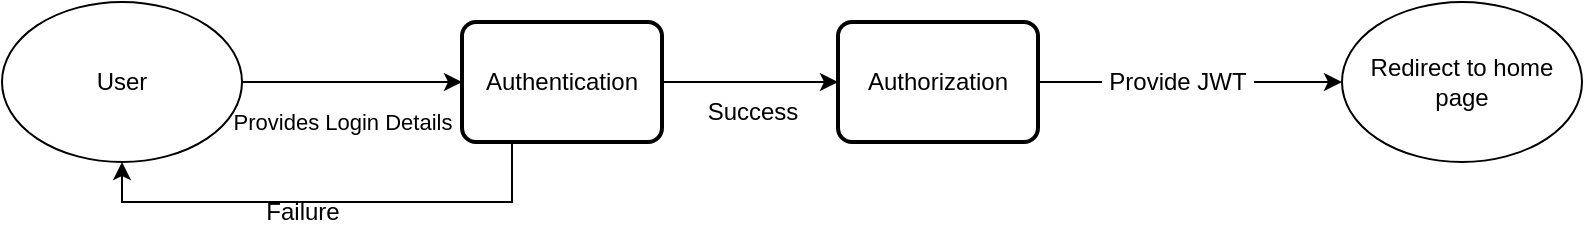 <mxfile version="20.5.1" type="github">
  <diagram id="2Lc9v8gZ8uLKUwIAFyxS" name="Page-1">
    <mxGraphModel dx="1422" dy="744" grid="1" gridSize="10" guides="1" tooltips="1" connect="1" arrows="1" fold="1" page="1" pageScale="1" pageWidth="827" pageHeight="1169" math="0" shadow="0">
      <root>
        <mxCell id="0" />
        <mxCell id="1" parent="0" />
        <mxCell id="qJqXayi-ItmOOAuyGNNi-1" value="" style="edgeStyle=orthogonalEdgeStyle;rounded=0;orthogonalLoop=1;jettySize=auto;html=1;entryX=0;entryY=0.5;entryDx=0;entryDy=0;" parent="1" source="qJqXayi-ItmOOAuyGNNi-3" target="uTHkBXgC6vzVMlK0IYui-2" edge="1">
          <mxGeometry relative="1" as="geometry">
            <mxPoint x="320" y="40" as="targetPoint" />
          </mxGeometry>
        </mxCell>
        <mxCell id="qJqXayi-ItmOOAuyGNNi-2" value="Provides Login Details" style="edgeLabel;html=1;align=center;verticalAlign=middle;resizable=0;points=[];" parent="qJqXayi-ItmOOAuyGNNi-1" vertex="1" connectable="0">
          <mxGeometry x="-0.275" y="2" relative="1" as="geometry">
            <mxPoint x="10" y="22" as="offset" />
          </mxGeometry>
        </mxCell>
        <mxCell id="qJqXayi-ItmOOAuyGNNi-3" value="User " style="ellipse;whiteSpace=wrap;html=1;" parent="1" vertex="1">
          <mxGeometry width="120" height="80" as="geometry" />
        </mxCell>
        <mxCell id="qJqXayi-ItmOOAuyGNNi-8" value="Failure" style="text;html=1;align=center;verticalAlign=middle;resizable=0;points=[];autosize=1;strokeColor=none;fillColor=none;" parent="1" vertex="1">
          <mxGeometry x="120" y="90" width="60" height="30" as="geometry" />
        </mxCell>
        <mxCell id="qJqXayi-ItmOOAuyGNNi-12" value="Success" style="text;html=1;align=center;verticalAlign=middle;resizable=0;points=[];autosize=1;strokeColor=none;fillColor=none;" parent="1" vertex="1">
          <mxGeometry x="340" y="40" width="70" height="30" as="geometry" />
        </mxCell>
        <mxCell id="qJqXayi-ItmOOAuyGNNi-14" value="&lt;div&gt;Redirect to home page &lt;/div&gt;" style="ellipse;whiteSpace=wrap;html=1;" parent="1" vertex="1">
          <mxGeometry x="670" width="120" height="80" as="geometry" />
        </mxCell>
        <mxCell id="uTHkBXgC6vzVMlK0IYui-5" style="edgeStyle=orthogonalEdgeStyle;rounded=0;orthogonalLoop=1;jettySize=auto;html=1;exitX=0.25;exitY=1;exitDx=0;exitDy=0;entryX=0.5;entryY=1;entryDx=0;entryDy=0;" edge="1" parent="1" source="uTHkBXgC6vzVMlK0IYui-2" target="qJqXayi-ItmOOAuyGNNi-3">
          <mxGeometry relative="1" as="geometry" />
        </mxCell>
        <mxCell id="uTHkBXgC6vzVMlK0IYui-10" style="edgeStyle=orthogonalEdgeStyle;rounded=0;orthogonalLoop=1;jettySize=auto;html=1;entryX=0;entryY=0.5;entryDx=0;entryDy=0;" edge="1" parent="1" source="uTHkBXgC6vzVMlK0IYui-2" target="uTHkBXgC6vzVMlK0IYui-7">
          <mxGeometry relative="1" as="geometry" />
        </mxCell>
        <mxCell id="uTHkBXgC6vzVMlK0IYui-2" value="Authentication" style="rounded=1;whiteSpace=wrap;html=1;absoluteArcSize=1;arcSize=14;strokeWidth=2;" vertex="1" parent="1">
          <mxGeometry x="230" y="10" width="100" height="60" as="geometry" />
        </mxCell>
        <mxCell id="uTHkBXgC6vzVMlK0IYui-14" style="edgeStyle=orthogonalEdgeStyle;rounded=0;orthogonalLoop=1;jettySize=auto;html=1;entryX=0;entryY=0.5;entryDx=0;entryDy=0;startArrow=none;" edge="1" parent="1" source="qJqXayi-ItmOOAuyGNNi-15" target="qJqXayi-ItmOOAuyGNNi-14">
          <mxGeometry relative="1" as="geometry" />
        </mxCell>
        <mxCell id="uTHkBXgC6vzVMlK0IYui-7" value="&lt;div&gt;Authorization&lt;/div&gt;" style="rounded=1;whiteSpace=wrap;html=1;absoluteArcSize=1;arcSize=14;strokeWidth=2;" vertex="1" parent="1">
          <mxGeometry x="418" y="10" width="100" height="60" as="geometry" />
        </mxCell>
        <mxCell id="qJqXayi-ItmOOAuyGNNi-15" value="Provide JWT" style="text;html=1;strokeColor=none;fillColor=none;align=center;verticalAlign=middle;whiteSpace=wrap;rounded=0;" parent="1" vertex="1">
          <mxGeometry x="550" y="25" width="76" height="30" as="geometry" />
        </mxCell>
        <mxCell id="uTHkBXgC6vzVMlK0IYui-16" value="" style="edgeStyle=orthogonalEdgeStyle;rounded=0;orthogonalLoop=1;jettySize=auto;html=1;entryX=0;entryY=0.5;entryDx=0;entryDy=0;endArrow=none;" edge="1" parent="1" source="uTHkBXgC6vzVMlK0IYui-7" target="qJqXayi-ItmOOAuyGNNi-15">
          <mxGeometry relative="1" as="geometry">
            <mxPoint x="518" y="40" as="sourcePoint" />
            <mxPoint x="670" y="40" as="targetPoint" />
          </mxGeometry>
        </mxCell>
      </root>
    </mxGraphModel>
  </diagram>
</mxfile>
